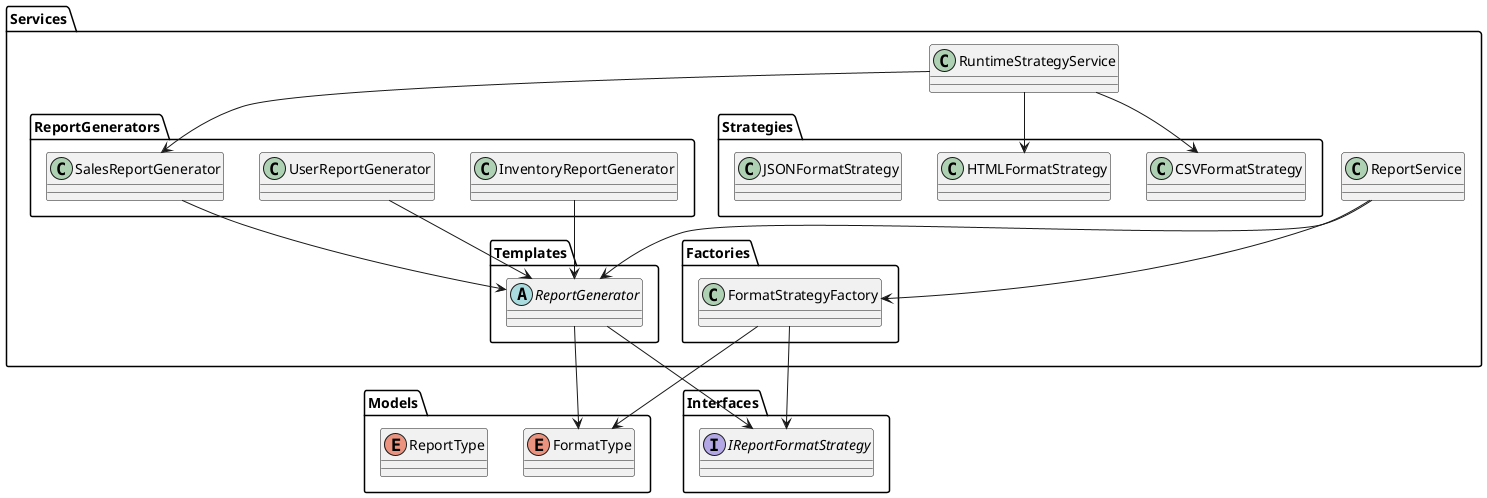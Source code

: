 @startuml
package Models {
    enum FormatType
    enum ReportType
}

package Interfaces {
    interface IReportFormatStrategy
}

package Services {
    class ReportService
    class RuntimeStrategyService

    package Factories {
        class FormatStrategyFactory
    }
    package ReportGenerators {
        class SalesReportGenerator
        class InventoryReportGenerator
        class UserReportGenerator
    }
    package Templates {
        abstract class ReportGenerator
    }
    package Strategies {
        class HTMLFormatStrategy
        class CSVFormatStrategy
        class JSONFormatStrategy
    }
}

ReportGenerator --> FormatType
ReportGenerator --> IReportFormatStrategy
FormatStrategyFactory --> IReportFormatStrategy
FormatStrategyFactory --> FormatType
SalesReportGenerator --> ReportGenerator
InventoryReportGenerator --> ReportGenerator
UserReportGenerator --> ReportGenerator
ReportService --> ReportGenerator
ReportService --> FormatStrategyFactory
RuntimeStrategyService --> SalesReportGenerator
RuntimeStrategyService --> CSVFormatStrategy
RuntimeStrategyService --> HTMLFormatStrategy
@enduml